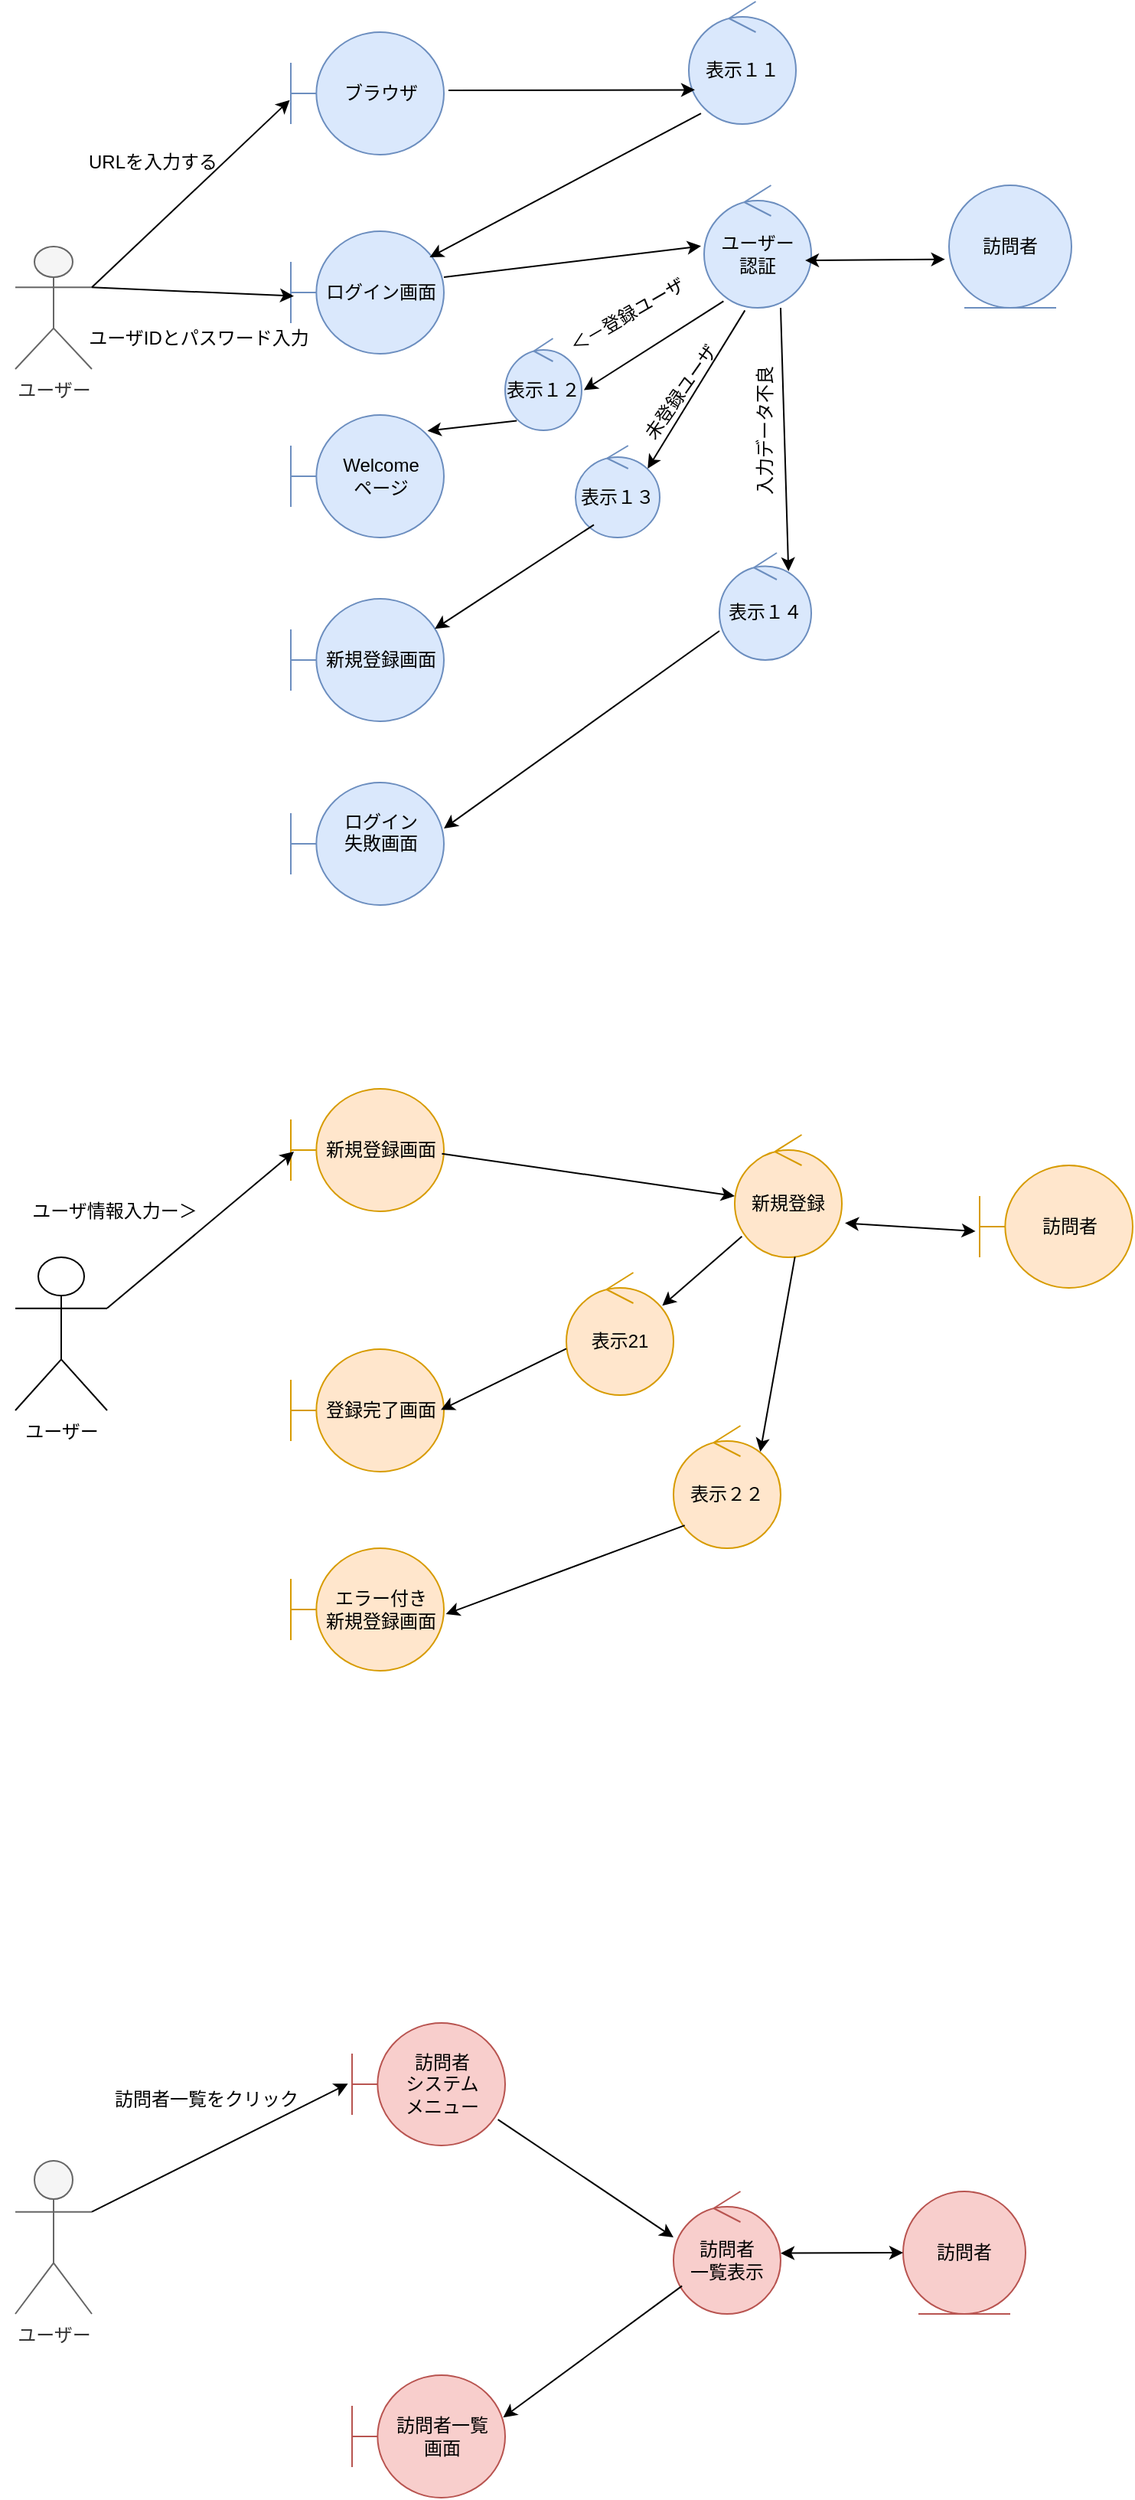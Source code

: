<mxfile version="28.2.2">
  <diagram name="ページ1" id="VKpxe214g9lJhsJcVSof">
    <mxGraphModel dx="778" dy="507" grid="1" gridSize="10" guides="1" tooltips="1" connect="1" arrows="1" fold="1" page="1" pageScale="1" pageWidth="827" pageHeight="1169" math="0" shadow="0">
      <root>
        <mxCell id="0" />
        <mxCell id="1" parent="0" />
        <mxCell id="-CZ7S4NUAWg_-SnuwwWF-1" value="ユーザー" style="shape=umlActor;verticalLabelPosition=bottom;verticalAlign=top;html=1;fillColor=#f5f5f5;fontColor=#333333;strokeColor=#666666;" vertex="1" parent="1">
          <mxGeometry x="20" y="210" width="50" height="80" as="geometry" />
        </mxCell>
        <mxCell id="-CZ7S4NUAWg_-SnuwwWF-3" value="Welcome&lt;div&gt;ページ&lt;/div&gt;" style="shape=umlBoundary;whiteSpace=wrap;html=1;fillColor=#dae8fc;strokeColor=#6c8ebf;" vertex="1" parent="1">
          <mxGeometry x="200" y="320" width="100" height="80" as="geometry" />
        </mxCell>
        <mxCell id="-CZ7S4NUAWg_-SnuwwWF-4" value="ログイン画面" style="shape=umlBoundary;whiteSpace=wrap;html=1;fillColor=#dae8fc;strokeColor=#6c8ebf;" vertex="1" parent="1">
          <mxGeometry x="200" y="200" width="100" height="80" as="geometry" />
        </mxCell>
        <mxCell id="-CZ7S4NUAWg_-SnuwwWF-5" value="ブラウザ" style="shape=umlBoundary;whiteSpace=wrap;html=1;fillColor=#dae8fc;strokeColor=#6c8ebf;" vertex="1" parent="1">
          <mxGeometry x="200" y="70" width="100" height="80" as="geometry" />
        </mxCell>
        <mxCell id="-CZ7S4NUAWg_-SnuwwWF-6" value="表示１２" style="ellipse;shape=umlControl;whiteSpace=wrap;html=1;fillColor=#dae8fc;strokeColor=#6c8ebf;" vertex="1" parent="1">
          <mxGeometry x="340" y="270" width="50" height="60" as="geometry" />
        </mxCell>
        <mxCell id="-CZ7S4NUAWg_-SnuwwWF-7" value="ユーザー&lt;div&gt;認証&lt;/div&gt;" style="ellipse;shape=umlControl;whiteSpace=wrap;html=1;fillColor=#dae8fc;strokeColor=#6c8ebf;" vertex="1" parent="1">
          <mxGeometry x="470" y="170" width="70" height="80" as="geometry" />
        </mxCell>
        <mxCell id="-CZ7S4NUAWg_-SnuwwWF-8" value="表示１１" style="ellipse;shape=umlControl;whiteSpace=wrap;html=1;fillColor=#dae8fc;strokeColor=#6c8ebf;" vertex="1" parent="1">
          <mxGeometry x="460" y="50" width="70" height="80" as="geometry" />
        </mxCell>
        <mxCell id="-CZ7S4NUAWg_-SnuwwWF-9" value="訪問者" style="ellipse;shape=umlEntity;whiteSpace=wrap;html=1;fillColor=#dae8fc;strokeColor=#6c8ebf;" vertex="1" parent="1">
          <mxGeometry x="630" y="170" width="80" height="80" as="geometry" />
        </mxCell>
        <mxCell id="-CZ7S4NUAWg_-SnuwwWF-10" value="" style="endArrow=classic;html=1;rounded=0;exitX=1;exitY=0.333;exitDx=0;exitDy=0;exitPerimeter=0;entryX=-0.007;entryY=0.554;entryDx=0;entryDy=0;entryPerimeter=0;" edge="1" parent="1" source="-CZ7S4NUAWg_-SnuwwWF-1" target="-CZ7S4NUAWg_-SnuwwWF-5">
          <mxGeometry width="50" height="50" relative="1" as="geometry">
            <mxPoint x="390" y="290" as="sourcePoint" />
            <mxPoint x="440" y="240" as="targetPoint" />
          </mxGeometry>
        </mxCell>
        <mxCell id="-CZ7S4NUAWg_-SnuwwWF-12" value="" style="endArrow=classic;html=1;rounded=0;entryX=0.057;entryY=0.721;entryDx=0;entryDy=0;entryPerimeter=0;" edge="1" parent="1" target="-CZ7S4NUAWg_-SnuwwWF-8">
          <mxGeometry width="50" height="50" relative="1" as="geometry">
            <mxPoint x="303" y="108" as="sourcePoint" />
            <mxPoint x="440" y="240" as="targetPoint" />
          </mxGeometry>
        </mxCell>
        <mxCell id="-CZ7S4NUAWg_-SnuwwWF-13" value="" style="endArrow=classic;html=1;rounded=0;exitX=0.114;exitY=0.913;exitDx=0;exitDy=0;exitPerimeter=0;entryX=0.907;entryY=0.213;entryDx=0;entryDy=0;entryPerimeter=0;" edge="1" parent="1" source="-CZ7S4NUAWg_-SnuwwWF-8" target="-CZ7S4NUAWg_-SnuwwWF-4">
          <mxGeometry width="50" height="50" relative="1" as="geometry">
            <mxPoint x="390" y="290" as="sourcePoint" />
            <mxPoint x="310" y="200" as="targetPoint" />
          </mxGeometry>
        </mxCell>
        <mxCell id="-CZ7S4NUAWg_-SnuwwWF-14" value="新規登録画面" style="shape=umlBoundary;whiteSpace=wrap;html=1;fillColor=#dae8fc;strokeColor=#6c8ebf;" vertex="1" parent="1">
          <mxGeometry x="200" y="440" width="100" height="80" as="geometry" />
        </mxCell>
        <mxCell id="-CZ7S4NUAWg_-SnuwwWF-15" value="ログイン&lt;div&gt;失敗&lt;span style=&quot;background-color: transparent; color: light-dark(rgb(0, 0, 0), rgb(255, 255, 255));&quot;&gt;画面&lt;/span&gt;&lt;div&gt;&lt;br&gt;&lt;/div&gt;&lt;/div&gt;" style="shape=umlBoundary;whiteSpace=wrap;html=1;fillColor=#dae8fc;strokeColor=#6c8ebf;" vertex="1" parent="1">
          <mxGeometry x="200" y="560" width="100" height="80" as="geometry" />
        </mxCell>
        <mxCell id="-CZ7S4NUAWg_-SnuwwWF-16" value="表示１３" style="ellipse;shape=umlControl;whiteSpace=wrap;html=1;fillColor=#dae8fc;strokeColor=#6c8ebf;" vertex="1" parent="1">
          <mxGeometry x="386" y="340" width="55" height="60" as="geometry" />
        </mxCell>
        <mxCell id="-CZ7S4NUAWg_-SnuwwWF-17" value="表示１４" style="ellipse;shape=umlControl;whiteSpace=wrap;html=1;fillColor=#dae8fc;strokeColor=#6c8ebf;" vertex="1" parent="1">
          <mxGeometry x="480" y="410" width="60" height="70" as="geometry" />
        </mxCell>
        <mxCell id="-CZ7S4NUAWg_-SnuwwWF-18" value="" style="endArrow=classic;html=1;rounded=0;exitX=1;exitY=0.375;exitDx=0;exitDy=0;exitPerimeter=0;entryX=-0.029;entryY=0.496;entryDx=0;entryDy=0;entryPerimeter=0;" edge="1" parent="1" source="-CZ7S4NUAWg_-SnuwwWF-4" target="-CZ7S4NUAWg_-SnuwwWF-7">
          <mxGeometry width="50" height="50" relative="1" as="geometry">
            <mxPoint x="390" y="260" as="sourcePoint" />
            <mxPoint x="440" y="210" as="targetPoint" />
          </mxGeometry>
        </mxCell>
        <mxCell id="-CZ7S4NUAWg_-SnuwwWF-19" value="" style="endArrow=classic;html=1;rounded=0;exitX=0.181;exitY=0.946;exitDx=0;exitDy=0;exitPerimeter=0;entryX=1.029;entryY=0.563;entryDx=0;entryDy=0;entryPerimeter=0;" edge="1" parent="1" source="-CZ7S4NUAWg_-SnuwwWF-7" target="-CZ7S4NUAWg_-SnuwwWF-6">
          <mxGeometry width="50" height="50" relative="1" as="geometry">
            <mxPoint x="380" y="350" as="sourcePoint" />
            <mxPoint x="548" y="330" as="targetPoint" />
          </mxGeometry>
        </mxCell>
        <mxCell id="-CZ7S4NUAWg_-SnuwwWF-20" value="" style="endArrow=classic;html=1;rounded=0;exitX=0.152;exitY=0.896;exitDx=0;exitDy=0;exitPerimeter=0;entryX=0.893;entryY=0.129;entryDx=0;entryDy=0;entryPerimeter=0;" edge="1" parent="1" source="-CZ7S4NUAWg_-SnuwwWF-6" target="-CZ7S4NUAWg_-SnuwwWF-3">
          <mxGeometry width="50" height="50" relative="1" as="geometry">
            <mxPoint x="560" y="300" as="sourcePoint" />
            <mxPoint x="728" y="280" as="targetPoint" />
          </mxGeometry>
        </mxCell>
        <mxCell id="-CZ7S4NUAWg_-SnuwwWF-21" value="" style="endArrow=classic;html=1;rounded=0;exitX=0.381;exitY=1.021;exitDx=0;exitDy=0;exitPerimeter=0;entryX=0.857;entryY=0.25;entryDx=0;entryDy=0;entryPerimeter=0;" edge="1" parent="1" source="-CZ7S4NUAWg_-SnuwwWF-7" target="-CZ7S4NUAWg_-SnuwwWF-16">
          <mxGeometry width="50" height="50" relative="1" as="geometry">
            <mxPoint x="330" y="430" as="sourcePoint" />
            <mxPoint x="498" y="410" as="targetPoint" />
          </mxGeometry>
        </mxCell>
        <mxCell id="-CZ7S4NUAWg_-SnuwwWF-22" value="" style="endArrow=classic;html=1;rounded=0;exitX=0.218;exitY=0.861;exitDx=0;exitDy=0;exitPerimeter=0;entryX=0.94;entryY=0.246;entryDx=0;entryDy=0;entryPerimeter=0;" edge="1" parent="1" source="-CZ7S4NUAWg_-SnuwwWF-16" target="-CZ7S4NUAWg_-SnuwwWF-14">
          <mxGeometry width="50" height="50" relative="1" as="geometry">
            <mxPoint x="330" y="400" as="sourcePoint" />
            <mxPoint x="498" y="380" as="targetPoint" />
          </mxGeometry>
        </mxCell>
        <mxCell id="-CZ7S4NUAWg_-SnuwwWF-23" value="" style="endArrow=classic;html=1;rounded=0;exitX=0.714;exitY=1;exitDx=0;exitDy=0;exitPerimeter=0;entryX=0.752;entryY=0.171;entryDx=0;entryDy=0;entryPerimeter=0;" edge="1" parent="1" source="-CZ7S4NUAWg_-SnuwwWF-7" target="-CZ7S4NUAWg_-SnuwwWF-17">
          <mxGeometry width="50" height="50" relative="1" as="geometry">
            <mxPoint x="580" y="300" as="sourcePoint" />
            <mxPoint x="748" y="280" as="targetPoint" />
          </mxGeometry>
        </mxCell>
        <mxCell id="-CZ7S4NUAWg_-SnuwwWF-24" value="" style="endArrow=classic;html=1;rounded=0;exitX=0;exitY=0.729;exitDx=0;exitDy=0;exitPerimeter=0;entryX=1;entryY=0.375;entryDx=0;entryDy=0;entryPerimeter=0;" edge="1" parent="1" source="-CZ7S4NUAWg_-SnuwwWF-17" target="-CZ7S4NUAWg_-SnuwwWF-15">
          <mxGeometry width="50" height="50" relative="1" as="geometry">
            <mxPoint x="390" y="450" as="sourcePoint" />
            <mxPoint x="558" y="430" as="targetPoint" />
          </mxGeometry>
        </mxCell>
        <mxCell id="-CZ7S4NUAWg_-SnuwwWF-25" value="" style="endArrow=classic;startArrow=classic;html=1;rounded=0;entryX=-0.033;entryY=0.604;entryDx=0;entryDy=0;entryPerimeter=0;exitX=0.943;exitY=0.613;exitDx=0;exitDy=0;exitPerimeter=0;" edge="1" parent="1" source="-CZ7S4NUAWg_-SnuwwWF-7" target="-CZ7S4NUAWg_-SnuwwWF-9">
          <mxGeometry width="50" height="50" relative="1" as="geometry">
            <mxPoint x="390" y="270" as="sourcePoint" />
            <mxPoint x="440" y="220" as="targetPoint" />
          </mxGeometry>
        </mxCell>
        <mxCell id="-CZ7S4NUAWg_-SnuwwWF-26" value="" style="endArrow=classic;html=1;rounded=0;exitX=1;exitY=0.333;exitDx=0;exitDy=0;exitPerimeter=0;entryX=0.02;entryY=0.529;entryDx=0;entryDy=0;entryPerimeter=0;" edge="1" parent="1" source="-CZ7S4NUAWg_-SnuwwWF-1" target="-CZ7S4NUAWg_-SnuwwWF-4">
          <mxGeometry width="50" height="50" relative="1" as="geometry">
            <mxPoint x="390" y="340" as="sourcePoint" />
            <mxPoint x="440" y="290" as="targetPoint" />
          </mxGeometry>
        </mxCell>
        <mxCell id="-CZ7S4NUAWg_-SnuwwWF-27" value="URLを入力する" style="text;html=1;align=center;verticalAlign=middle;whiteSpace=wrap;rounded=0;" vertex="1" parent="1">
          <mxGeometry x="10" y="140" width="200" height="30" as="geometry" />
        </mxCell>
        <mxCell id="-CZ7S4NUAWg_-SnuwwWF-28" value="ユーザIDとパスワード入力" style="text;html=1;align=center;verticalAlign=middle;whiteSpace=wrap;rounded=0;" vertex="1" parent="1">
          <mxGeometry x="60" y="255" width="160" height="30" as="geometry" />
        </mxCell>
        <mxCell id="-CZ7S4NUAWg_-SnuwwWF-31" value="＜－登録ユーザ" style="text;html=1;align=center;verticalAlign=middle;whiteSpace=wrap;rounded=0;rotation=-30;" vertex="1" parent="1">
          <mxGeometry x="360" y="240" width="120" height="30" as="geometry" />
        </mxCell>
        <mxCell id="-CZ7S4NUAWg_-SnuwwWF-32" value="未登録ユーザ" style="text;html=1;align=center;verticalAlign=middle;whiteSpace=wrap;rounded=0;rotation=-55;" vertex="1" parent="1">
          <mxGeometry x="410" y="290" width="90" height="30" as="geometry" />
        </mxCell>
        <mxCell id="-CZ7S4NUAWg_-SnuwwWF-34" value="入力データ不良" style="text;html=1;align=center;verticalAlign=middle;whiteSpace=wrap;rounded=0;rotation=-90;" vertex="1" parent="1">
          <mxGeometry x="430" y="320" width="160" height="20" as="geometry" />
        </mxCell>
        <mxCell id="-CZ7S4NUAWg_-SnuwwWF-35" value="ユーザー" style="shape=umlActor;verticalLabelPosition=bottom;verticalAlign=top;html=1;outlineConnect=0;" vertex="1" parent="1">
          <mxGeometry x="20" y="870" width="60" height="100" as="geometry" />
        </mxCell>
        <mxCell id="-CZ7S4NUAWg_-SnuwwWF-36" value="エラー付き&lt;div&gt;新規登録画面&lt;/div&gt;" style="shape=umlBoundary;whiteSpace=wrap;html=1;fillColor=#ffe6cc;strokeColor=#d79b00;" vertex="1" parent="1">
          <mxGeometry x="200" y="1060" width="100" height="80" as="geometry" />
        </mxCell>
        <mxCell id="-CZ7S4NUAWg_-SnuwwWF-37" value="登録完了画面" style="shape=umlBoundary;whiteSpace=wrap;html=1;fillColor=#ffe6cc;strokeColor=#d79b00;" vertex="1" parent="1">
          <mxGeometry x="200" y="930" width="100" height="80" as="geometry" />
        </mxCell>
        <mxCell id="-CZ7S4NUAWg_-SnuwwWF-38" value="新規登録画面" style="shape=umlBoundary;whiteSpace=wrap;html=1;fillColor=#ffe6cc;strokeColor=#d79b00;" vertex="1" parent="1">
          <mxGeometry x="200" y="760" width="100" height="80" as="geometry" />
        </mxCell>
        <mxCell id="-CZ7S4NUAWg_-SnuwwWF-39" value="表示21" style="ellipse;shape=umlControl;whiteSpace=wrap;html=1;fillColor=#ffe6cc;strokeColor=#d79b00;" vertex="1" parent="1">
          <mxGeometry x="380" y="880" width="70" height="80" as="geometry" />
        </mxCell>
        <mxCell id="-CZ7S4NUAWg_-SnuwwWF-40" value="表示２２" style="ellipse;shape=umlControl;whiteSpace=wrap;html=1;fillColor=#ffe6cc;strokeColor=#d79b00;" vertex="1" parent="1">
          <mxGeometry x="450" y="980" width="70" height="80" as="geometry" />
        </mxCell>
        <mxCell id="-CZ7S4NUAWg_-SnuwwWF-41" value="新規登録" style="ellipse;shape=umlControl;whiteSpace=wrap;html=1;fillColor=#ffe6cc;strokeColor=#d79b00;" vertex="1" parent="1">
          <mxGeometry x="490" y="790" width="70" height="80" as="geometry" />
        </mxCell>
        <mxCell id="-CZ7S4NUAWg_-SnuwwWF-42" value="訪問者" style="shape=umlBoundary;whiteSpace=wrap;html=1;fillColor=#ffe6cc;strokeColor=#d79b00;" vertex="1" parent="1">
          <mxGeometry x="650" y="810" width="100" height="80" as="geometry" />
        </mxCell>
        <mxCell id="-CZ7S4NUAWg_-SnuwwWF-43" value="" style="endArrow=classic;html=1;rounded=0;exitX=1;exitY=0.333;exitDx=0;exitDy=0;exitPerimeter=0;entryX=0.02;entryY=0.513;entryDx=0;entryDy=0;entryPerimeter=0;" edge="1" parent="1" source="-CZ7S4NUAWg_-SnuwwWF-35" target="-CZ7S4NUAWg_-SnuwwWF-38">
          <mxGeometry width="50" height="50" relative="1" as="geometry">
            <mxPoint x="390" y="950" as="sourcePoint" />
            <mxPoint x="440" y="900" as="targetPoint" />
          </mxGeometry>
        </mxCell>
        <mxCell id="-CZ7S4NUAWg_-SnuwwWF-44" value="" style="endArrow=classic;html=1;rounded=0;exitX=0.987;exitY=0.529;exitDx=0;exitDy=0;exitPerimeter=0;" edge="1" parent="1" source="-CZ7S4NUAWg_-SnuwwWF-38">
          <mxGeometry width="50" height="50" relative="1" as="geometry">
            <mxPoint x="340" y="810" as="sourcePoint" />
            <mxPoint x="490" y="830" as="targetPoint" />
          </mxGeometry>
        </mxCell>
        <mxCell id="-CZ7S4NUAWg_-SnuwwWF-45" value="" style="endArrow=classic;html=1;rounded=0;exitX=0.067;exitY=0.829;exitDx=0;exitDy=0;exitPerimeter=0;entryX=0.895;entryY=0.271;entryDx=0;entryDy=0;entryPerimeter=0;" edge="1" parent="1" source="-CZ7S4NUAWg_-SnuwwWF-41" target="-CZ7S4NUAWg_-SnuwwWF-39">
          <mxGeometry width="50" height="50" relative="1" as="geometry">
            <mxPoint x="510" y="970" as="sourcePoint" />
            <mxPoint x="560" y="920" as="targetPoint" />
          </mxGeometry>
        </mxCell>
        <mxCell id="-CZ7S4NUAWg_-SnuwwWF-46" value="" style="endArrow=classic;html=1;rounded=0;entryX=0.98;entryY=0.496;entryDx=0;entryDy=0;entryPerimeter=0;exitX=0;exitY=0.621;exitDx=0;exitDy=0;exitPerimeter=0;" edge="1" parent="1" source="-CZ7S4NUAWg_-SnuwwWF-39" target="-CZ7S4NUAWg_-SnuwwWF-37">
          <mxGeometry width="50" height="50" relative="1" as="geometry">
            <mxPoint x="310" y="990" as="sourcePoint" />
            <mxPoint x="360" y="940" as="targetPoint" />
          </mxGeometry>
        </mxCell>
        <mxCell id="-CZ7S4NUAWg_-SnuwwWF-47" value="" style="endArrow=classic;html=1;rounded=0;exitX=0.562;exitY=0.996;exitDx=0;exitDy=0;exitPerimeter=0;entryX=0.81;entryY=0.213;entryDx=0;entryDy=0;entryPerimeter=0;" edge="1" parent="1" source="-CZ7S4NUAWg_-SnuwwWF-41" target="-CZ7S4NUAWg_-SnuwwWF-40">
          <mxGeometry width="50" height="50" relative="1" as="geometry">
            <mxPoint x="530" y="970" as="sourcePoint" />
            <mxPoint x="580" y="920" as="targetPoint" />
          </mxGeometry>
        </mxCell>
        <mxCell id="-CZ7S4NUAWg_-SnuwwWF-48" value="" style="endArrow=classic;html=1;rounded=0;exitX=0.105;exitY=0.813;exitDx=0;exitDy=0;exitPerimeter=0;entryX=1.013;entryY=0.538;entryDx=0;entryDy=0;entryPerimeter=0;" edge="1" parent="1" source="-CZ7S4NUAWg_-SnuwwWF-40" target="-CZ7S4NUAWg_-SnuwwWF-36">
          <mxGeometry width="50" height="50" relative="1" as="geometry">
            <mxPoint x="320" y="1100" as="sourcePoint" />
            <mxPoint x="370" y="1050" as="targetPoint" />
          </mxGeometry>
        </mxCell>
        <mxCell id="-CZ7S4NUAWg_-SnuwwWF-49" value="" style="endArrow=classic;startArrow=classic;html=1;rounded=0;exitX=1.029;exitY=0.721;exitDx=0;exitDy=0;exitPerimeter=0;entryX=-0.027;entryY=0.538;entryDx=0;entryDy=0;entryPerimeter=0;" edge="1" parent="1" source="-CZ7S4NUAWg_-SnuwwWF-41" target="-CZ7S4NUAWg_-SnuwwWF-42">
          <mxGeometry width="50" height="50" relative="1" as="geometry">
            <mxPoint x="570" y="890" as="sourcePoint" />
            <mxPoint x="620" y="840" as="targetPoint" />
          </mxGeometry>
        </mxCell>
        <mxCell id="-CZ7S4NUAWg_-SnuwwWF-51" value="ユーザー&lt;div&gt;&lt;br&gt;&lt;/div&gt;" style="shape=umlActor;verticalLabelPosition=bottom;verticalAlign=top;html=1;outlineConnect=0;fillColor=#f5f5f5;fontColor=#333333;strokeColor=#666666;" vertex="1" parent="1">
          <mxGeometry x="20" y="1460" width="50" height="100" as="geometry" />
        </mxCell>
        <mxCell id="-CZ7S4NUAWg_-SnuwwWF-52" value="ユーザ情報入力ー＞" style="text;html=1;align=center;verticalAlign=middle;whiteSpace=wrap;rounded=0;" vertex="1" parent="1">
          <mxGeometry x="30" y="830" width="110" height="20" as="geometry" />
        </mxCell>
        <mxCell id="-CZ7S4NUAWg_-SnuwwWF-53" value="訪問者一覧&lt;div&gt;画面&lt;/div&gt;" style="shape=umlBoundary;whiteSpace=wrap;html=1;fillColor=#f8cecc;strokeColor=#b85450;" vertex="1" parent="1">
          <mxGeometry x="240" y="1600" width="100" height="80" as="geometry" />
        </mxCell>
        <mxCell id="-CZ7S4NUAWg_-SnuwwWF-54" value="訪問者&lt;div&gt;システム&lt;/div&gt;&lt;div&gt;メニュー&lt;/div&gt;" style="shape=umlBoundary;whiteSpace=wrap;html=1;fillColor=#f8cecc;strokeColor=#b85450;" vertex="1" parent="1">
          <mxGeometry x="240" y="1370" width="100" height="80" as="geometry" />
        </mxCell>
        <mxCell id="-CZ7S4NUAWg_-SnuwwWF-55" value="訪問者&lt;div&gt;一覧表示&lt;/div&gt;" style="ellipse;shape=umlControl;whiteSpace=wrap;html=1;fillColor=#f8cecc;strokeColor=#b85450;" vertex="1" parent="1">
          <mxGeometry x="450" y="1480" width="70" height="80" as="geometry" />
        </mxCell>
        <mxCell id="-CZ7S4NUAWg_-SnuwwWF-56" value="訪問者" style="ellipse;shape=umlEntity;whiteSpace=wrap;html=1;fillColor=#f8cecc;strokeColor=#b85450;" vertex="1" parent="1">
          <mxGeometry x="600" y="1480" width="80" height="80" as="geometry" />
        </mxCell>
        <mxCell id="-CZ7S4NUAWg_-SnuwwWF-57" value="" style="endArrow=classic;html=1;rounded=0;entryX=-0.027;entryY=0.496;entryDx=0;entryDy=0;entryPerimeter=0;exitX=1;exitY=0.333;exitDx=0;exitDy=0;exitPerimeter=0;" edge="1" parent="1" source="-CZ7S4NUAWg_-SnuwwWF-51" target="-CZ7S4NUAWg_-SnuwwWF-54">
          <mxGeometry width="50" height="50" relative="1" as="geometry">
            <mxPoint x="360" y="1630" as="sourcePoint" />
            <mxPoint x="410" y="1580" as="targetPoint" />
          </mxGeometry>
        </mxCell>
        <mxCell id="-CZ7S4NUAWg_-SnuwwWF-58" value="" style="endArrow=classic;html=1;rounded=0;entryX=0;entryY=0.375;entryDx=0;entryDy=0;entryPerimeter=0;exitX=0.953;exitY=0.788;exitDx=0;exitDy=0;exitPerimeter=0;" edge="1" parent="1" source="-CZ7S4NUAWg_-SnuwwWF-54" target="-CZ7S4NUAWg_-SnuwwWF-55">
          <mxGeometry width="50" height="50" relative="1" as="geometry">
            <mxPoint x="300" y="1540" as="sourcePoint" />
            <mxPoint x="350" y="1490" as="targetPoint" />
          </mxGeometry>
        </mxCell>
        <mxCell id="-CZ7S4NUAWg_-SnuwwWF-59" value="" style="endArrow=classic;html=1;rounded=0;entryX=0.987;entryY=0.346;entryDx=0;entryDy=0;entryPerimeter=0;" edge="1" parent="1" source="-CZ7S4NUAWg_-SnuwwWF-55" target="-CZ7S4NUAWg_-SnuwwWF-53">
          <mxGeometry width="50" height="50" relative="1" as="geometry">
            <mxPoint x="410" y="1630" as="sourcePoint" />
            <mxPoint x="460" y="1580" as="targetPoint" />
          </mxGeometry>
        </mxCell>
        <mxCell id="-CZ7S4NUAWg_-SnuwwWF-60" value="" style="endArrow=classic;startArrow=classic;html=1;rounded=0;entryX=0;entryY=0.5;entryDx=0;entryDy=0;exitX=1;exitY=0.504;exitDx=0;exitDy=0;exitPerimeter=0;" edge="1" parent="1" source="-CZ7S4NUAWg_-SnuwwWF-55" target="-CZ7S4NUAWg_-SnuwwWF-56">
          <mxGeometry width="50" height="50" relative="1" as="geometry">
            <mxPoint x="360" y="1630" as="sourcePoint" />
            <mxPoint x="410" y="1580" as="targetPoint" />
          </mxGeometry>
        </mxCell>
        <mxCell id="-CZ7S4NUAWg_-SnuwwWF-61" value="訪問者一覧をクリック" style="text;html=1;align=center;verticalAlign=middle;whiteSpace=wrap;rounded=0;" vertex="1" parent="1">
          <mxGeometry x="80" y="1410" width="130" height="20" as="geometry" />
        </mxCell>
      </root>
    </mxGraphModel>
  </diagram>
</mxfile>
